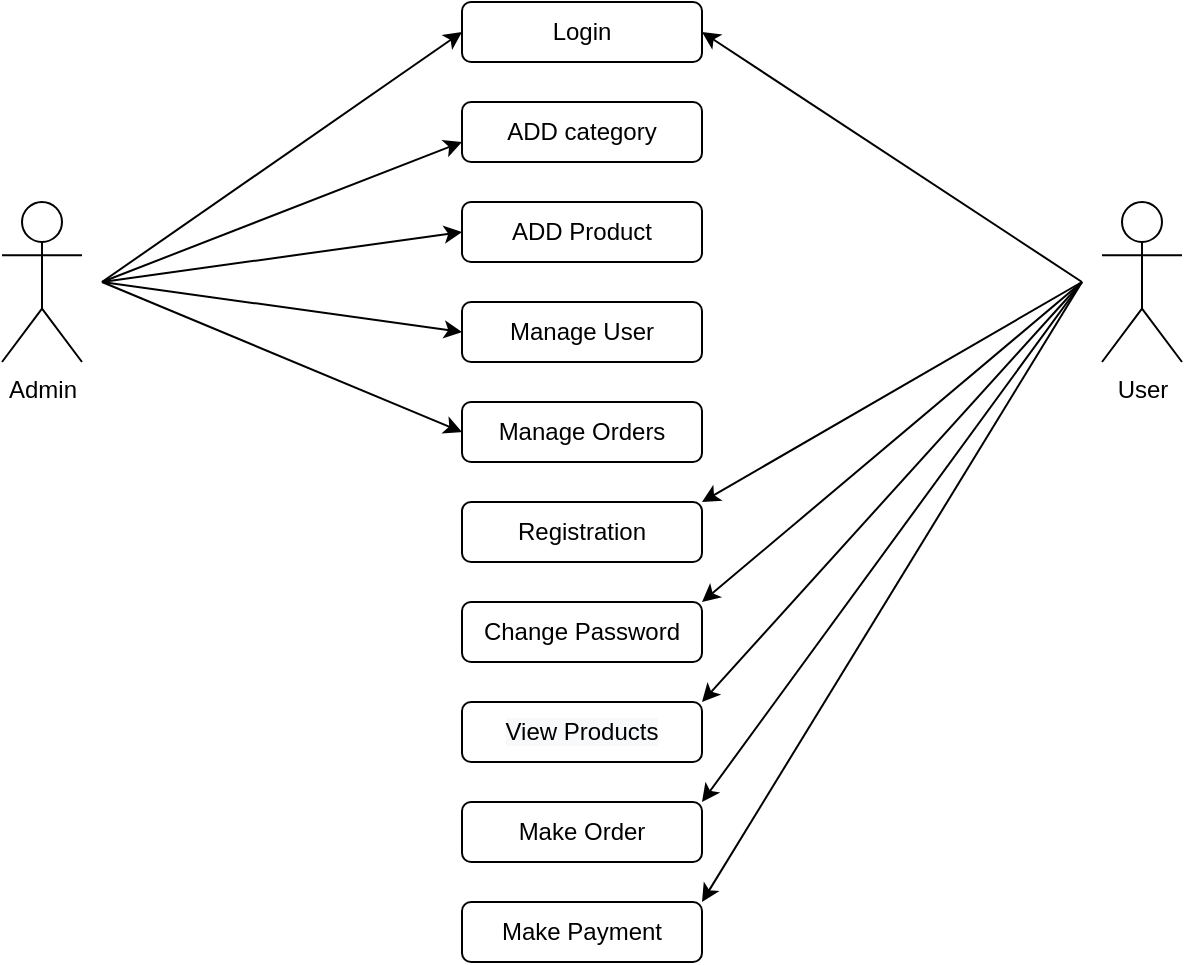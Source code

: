 <mxfile version="14.4.3" type="device"><diagram id="knf6UzoNAGXj2_my5xQm" name="Page-1"><mxGraphModel dx="1420" dy="823" grid="1" gridSize="10" guides="1" tooltips="1" connect="1" arrows="1" fold="1" page="1" pageScale="1" pageWidth="850" pageHeight="1100" math="0" shadow="0"><root><mxCell id="0"/><mxCell id="1" parent="0"/><mxCell id="Ef0qMsPg_AOhXljf6UlU-1" value="" style="group" vertex="1" connectable="0" parent="1"><mxGeometry x="90" y="20" width="590" height="480" as="geometry"/></mxCell><object label="Admin" id="PoLlqnRJ8SbGbv4ekw8D-1"><mxCell style="shape=umlActor;verticalLabelPosition=bottom;verticalAlign=top;html=1;" parent="Ef0qMsPg_AOhXljf6UlU-1" vertex="1"><mxGeometry y="100" width="40" height="80" as="geometry"/></mxCell></object><mxCell id="PoLlqnRJ8SbGbv4ekw8D-2" value="User" style="shape=umlActor;verticalLabelPosition=bottom;verticalAlign=top;html=1;" parent="Ef0qMsPg_AOhXljf6UlU-1" vertex="1"><mxGeometry x="550" y="100" width="40" height="80" as="geometry"/></mxCell><mxCell id="PoLlqnRJ8SbGbv4ekw8D-8" value="Login" style="rounded=1;whiteSpace=wrap;html=1;" parent="Ef0qMsPg_AOhXljf6UlU-1" vertex="1"><mxGeometry x="230" width="120" height="30" as="geometry"/></mxCell><mxCell id="PoLlqnRJ8SbGbv4ekw8D-9" value="ADD category" style="rounded=1;whiteSpace=wrap;html=1;" parent="Ef0qMsPg_AOhXljf6UlU-1" vertex="1"><mxGeometry x="230" y="50" width="120" height="30" as="geometry"/></mxCell><mxCell id="PoLlqnRJ8SbGbv4ekw8D-10" value="ADD Product" style="rounded=1;whiteSpace=wrap;html=1;" parent="Ef0qMsPg_AOhXljf6UlU-1" vertex="1"><mxGeometry x="230" y="100" width="120" height="30" as="geometry"/></mxCell><mxCell id="PoLlqnRJ8SbGbv4ekw8D-11" value="Registration" style="rounded=1;whiteSpace=wrap;html=1;" parent="Ef0qMsPg_AOhXljf6UlU-1" vertex="1"><mxGeometry x="230" y="250" width="120" height="30" as="geometry"/></mxCell><mxCell id="PoLlqnRJ8SbGbv4ekw8D-12" value="Manage User" style="rounded=1;whiteSpace=wrap;html=1;" parent="Ef0qMsPg_AOhXljf6UlU-1" vertex="1"><mxGeometry x="230" y="150" width="120" height="30" as="geometry"/></mxCell><mxCell id="PoLlqnRJ8SbGbv4ekw8D-13" value="Manage Orders" style="rounded=1;whiteSpace=wrap;html=1;" parent="Ef0qMsPg_AOhXljf6UlU-1" vertex="1"><mxGeometry x="230" y="200" width="120" height="30" as="geometry"/></mxCell><mxCell id="PoLlqnRJ8SbGbv4ekw8D-14" value="Change Password" style="rounded=1;whiteSpace=wrap;html=1;" parent="Ef0qMsPg_AOhXljf6UlU-1" vertex="1"><mxGeometry x="230" y="300" width="120" height="30" as="geometry"/></mxCell><mxCell id="PoLlqnRJ8SbGbv4ekw8D-15" value="&#10;&#10;&lt;span style=&quot;color: rgb(0, 0, 0); font-family: helvetica; font-size: 12px; font-style: normal; font-weight: 400; letter-spacing: normal; text-align: center; text-indent: 0px; text-transform: none; word-spacing: 0px; background-color: rgb(248, 249, 250); display: inline; float: none;&quot;&gt;View Products&lt;/span&gt;&#10;&#10;" style="rounded=1;whiteSpace=wrap;html=1;" parent="Ef0qMsPg_AOhXljf6UlU-1" vertex="1"><mxGeometry x="230" y="350" width="120" height="30" as="geometry"/></mxCell><mxCell id="PoLlqnRJ8SbGbv4ekw8D-18" value="Make Payment" style="rounded=1;whiteSpace=wrap;html=1;" parent="Ef0qMsPg_AOhXljf6UlU-1" vertex="1"><mxGeometry x="230" y="450" width="120" height="30" as="geometry"/></mxCell><mxCell id="PoLlqnRJ8SbGbv4ekw8D-19" value="&lt;span&gt;Make Order&lt;/span&gt;" style="rounded=1;whiteSpace=wrap;html=1;" parent="Ef0qMsPg_AOhXljf6UlU-1" vertex="1"><mxGeometry x="230" y="400" width="120" height="30" as="geometry"/></mxCell><mxCell id="PoLlqnRJ8SbGbv4ekw8D-20" value="" style="endArrow=classic;html=1;" parent="Ef0qMsPg_AOhXljf6UlU-1" edge="1"><mxGeometry width="50" height="50" relative="1" as="geometry"><mxPoint x="50" y="140" as="sourcePoint"/><mxPoint x="230" y="15" as="targetPoint"/></mxGeometry></mxCell><mxCell id="PoLlqnRJ8SbGbv4ekw8D-21" value="" style="endArrow=classic;html=1;" parent="Ef0qMsPg_AOhXljf6UlU-1" edge="1"><mxGeometry width="50" height="50" relative="1" as="geometry"><mxPoint x="50" y="140" as="sourcePoint"/><mxPoint x="230" y="70" as="targetPoint"/></mxGeometry></mxCell><mxCell id="PoLlqnRJ8SbGbv4ekw8D-22" value="" style="endArrow=classic;html=1;entryX=0;entryY=0.5;entryDx=0;entryDy=0;" parent="Ef0qMsPg_AOhXljf6UlU-1" target="PoLlqnRJ8SbGbv4ekw8D-10" edge="1"><mxGeometry width="50" height="50" relative="1" as="geometry"><mxPoint x="50" y="140" as="sourcePoint"/><mxPoint x="230" y="125" as="targetPoint"/></mxGeometry></mxCell><mxCell id="PoLlqnRJ8SbGbv4ekw8D-23" value="" style="endArrow=classic;html=1;entryX=0;entryY=0.5;entryDx=0;entryDy=0;" parent="Ef0qMsPg_AOhXljf6UlU-1" target="PoLlqnRJ8SbGbv4ekw8D-12" edge="1"><mxGeometry width="50" height="50" relative="1" as="geometry"><mxPoint x="50" y="140" as="sourcePoint"/><mxPoint x="160" y="320" as="targetPoint"/></mxGeometry></mxCell><mxCell id="PoLlqnRJ8SbGbv4ekw8D-24" value="" style="endArrow=classic;html=1;entryX=1;entryY=0.5;entryDx=0;entryDy=0;" parent="Ef0qMsPg_AOhXljf6UlU-1" target="PoLlqnRJ8SbGbv4ekw8D-8" edge="1"><mxGeometry width="50" height="50" relative="1" as="geometry"><mxPoint x="540" y="140" as="sourcePoint"/><mxPoint x="270" y="62.5" as="targetPoint"/></mxGeometry></mxCell><mxCell id="PoLlqnRJ8SbGbv4ekw8D-25" value="" style="endArrow=classic;html=1;" parent="Ef0qMsPg_AOhXljf6UlU-1" edge="1"><mxGeometry width="50" height="50" relative="1" as="geometry"><mxPoint x="540" y="140" as="sourcePoint"/><mxPoint x="350" y="250" as="targetPoint"/></mxGeometry></mxCell><mxCell id="PoLlqnRJ8SbGbv4ekw8D-26" value="" style="endArrow=classic;html=1;" parent="Ef0qMsPg_AOhXljf6UlU-1" edge="1"><mxGeometry width="50" height="50" relative="1" as="geometry"><mxPoint x="540" y="140" as="sourcePoint"/><mxPoint x="350" y="300" as="targetPoint"/></mxGeometry></mxCell><mxCell id="PoLlqnRJ8SbGbv4ekw8D-27" value="" style="endArrow=classic;html=1;entryX=1;entryY=0;entryDx=0;entryDy=0;" parent="Ef0qMsPg_AOhXljf6UlU-1" target="PoLlqnRJ8SbGbv4ekw8D-15" edge="1"><mxGeometry width="50" height="50" relative="1" as="geometry"><mxPoint x="540" y="140" as="sourcePoint"/><mxPoint x="300" y="92.5" as="targetPoint"/></mxGeometry></mxCell><mxCell id="PoLlqnRJ8SbGbv4ekw8D-28" value="" style="endArrow=classic;html=1;entryX=1;entryY=0;entryDx=0;entryDy=0;" parent="Ef0qMsPg_AOhXljf6UlU-1" target="PoLlqnRJ8SbGbv4ekw8D-19" edge="1"><mxGeometry width="50" height="50" relative="1" as="geometry"><mxPoint x="540" y="140" as="sourcePoint"/><mxPoint x="490" y="62.5" as="targetPoint"/></mxGeometry></mxCell><mxCell id="PoLlqnRJ8SbGbv4ekw8D-29" value="" style="endArrow=classic;html=1;" parent="Ef0qMsPg_AOhXljf6UlU-1" edge="1"><mxGeometry width="50" height="50" relative="1" as="geometry"><mxPoint x="540" y="140" as="sourcePoint"/><mxPoint x="350" y="450" as="targetPoint"/></mxGeometry></mxCell><mxCell id="PoLlqnRJ8SbGbv4ekw8D-30" value="" style="endArrow=classic;html=1;entryX=0;entryY=0.5;entryDx=0;entryDy=0;" parent="Ef0qMsPg_AOhXljf6UlU-1" target="PoLlqnRJ8SbGbv4ekw8D-13" edge="1"><mxGeometry width="50" height="50" relative="1" as="geometry"><mxPoint x="50" y="140" as="sourcePoint"/><mxPoint x="330" y="122.5" as="targetPoint"/></mxGeometry></mxCell></root></mxGraphModel></diagram></mxfile>